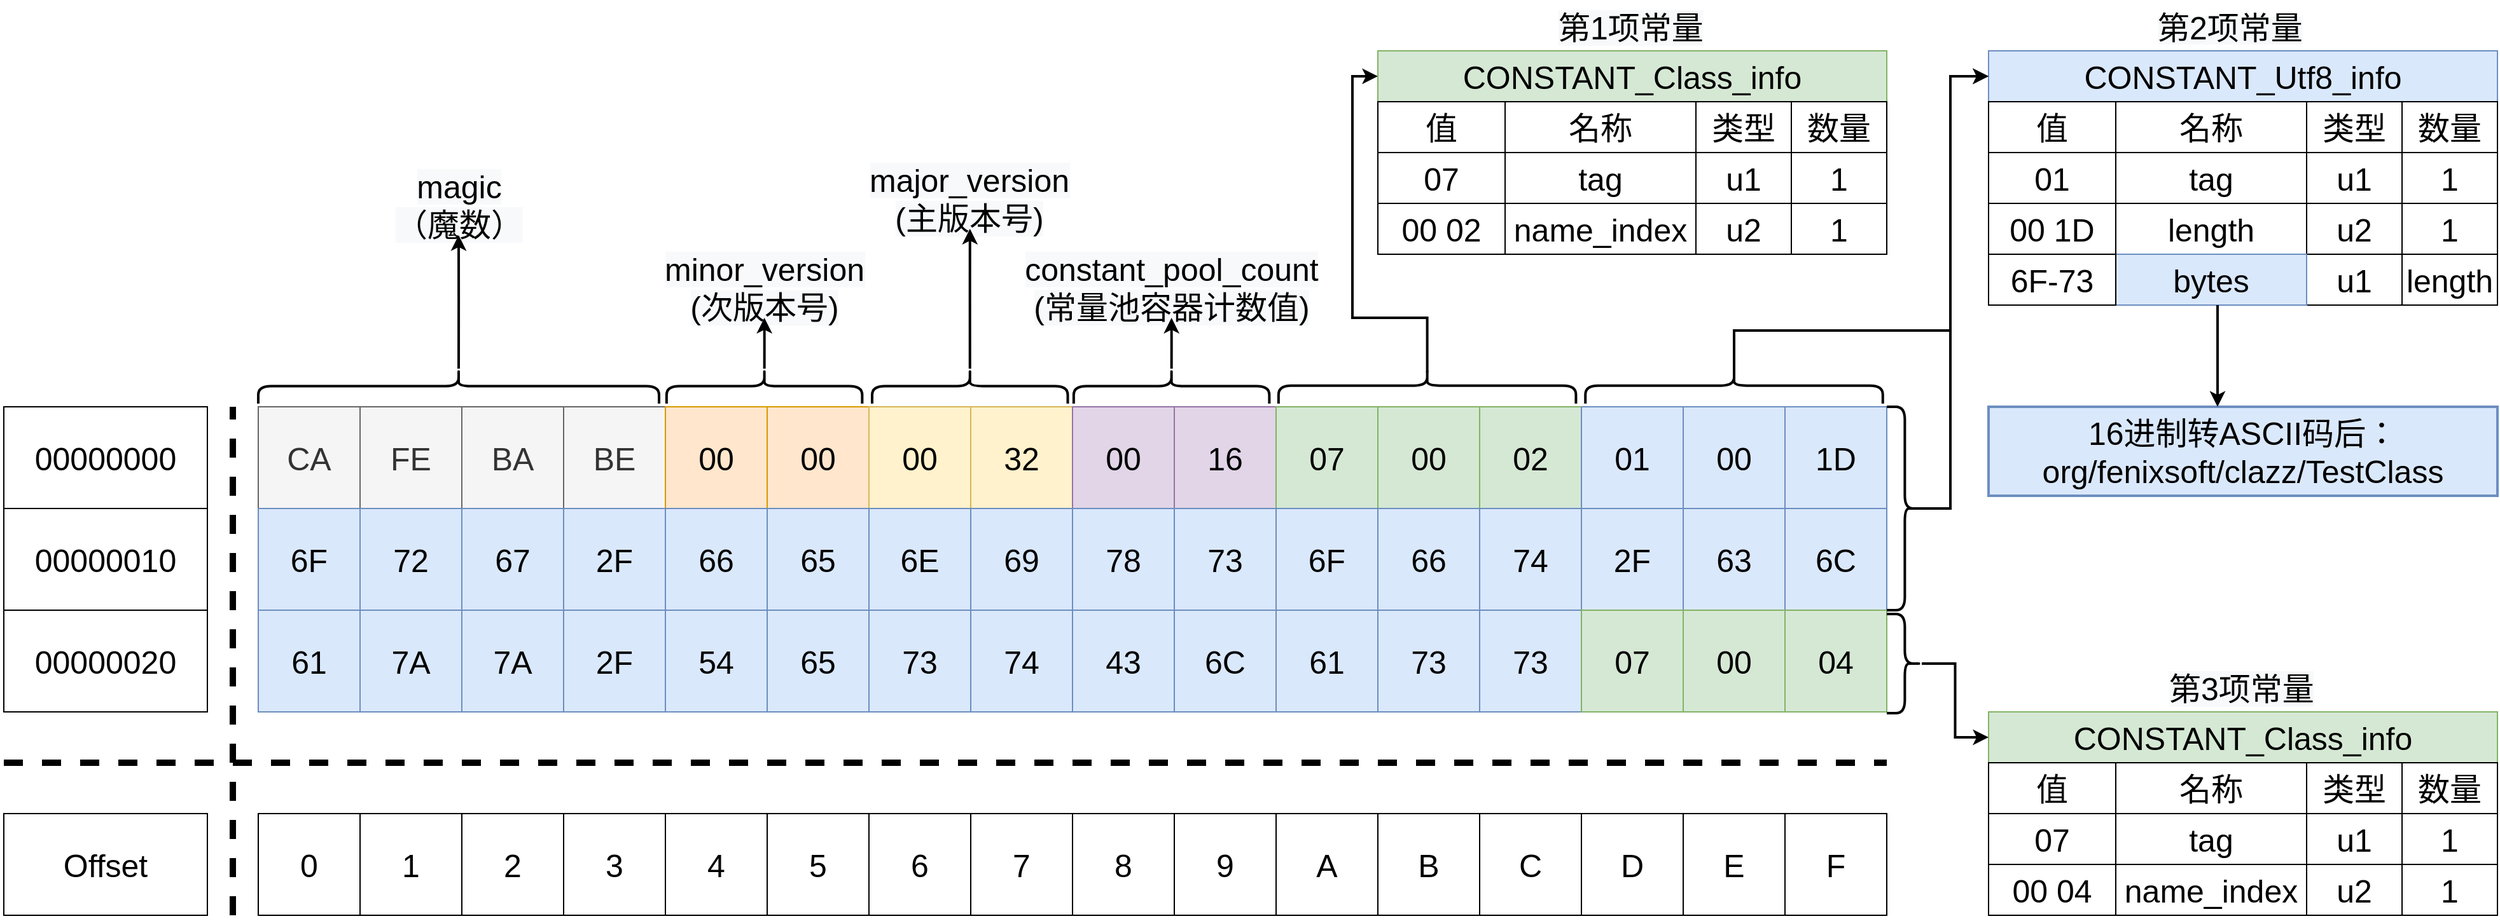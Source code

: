 <mxfile version="15.9.1" type="github">
  <diagram id="RAKNBQ7omsVKOhYnc0PZ" name="Page-1">
    <mxGraphModel dx="2076" dy="1094" grid="1" gridSize="10" guides="1" tooltips="1" connect="1" arrows="1" fold="1" page="1" pageScale="1" pageWidth="1000" pageHeight="1000" math="0" shadow="0">
      <root>
        <mxCell id="0" />
        <mxCell id="1" parent="0" />
        <mxCell id="OlPnQPF0shEglizdXLzO-291" value="" style="group" vertex="1" connectable="0" parent="1">
          <mxGeometry x="40" y="40" width="1960" height="720" as="geometry" />
        </mxCell>
        <mxCell id="xgkoWGdpwm-Y7MraHjju-1" value="CA" style="whiteSpace=wrap;html=1;aspect=fixed;fontSize=25;fillColor=#f5f5f5;fontColor=#333333;strokeColor=#666666;" parent="OlPnQPF0shEglizdXLzO-291" vertex="1">
          <mxGeometry x="200" y="320" width="80" height="80" as="geometry" />
        </mxCell>
        <mxCell id="xgkoWGdpwm-Y7MraHjju-2" value="FE" style="whiteSpace=wrap;html=1;aspect=fixed;fontSize=25;fillColor=#f5f5f5;fontColor=#333333;strokeColor=#666666;" parent="OlPnQPF0shEglizdXLzO-291" vertex="1">
          <mxGeometry x="280" y="320" width="80" height="80" as="geometry" />
        </mxCell>
        <mxCell id="xgkoWGdpwm-Y7MraHjju-3" value="BA" style="whiteSpace=wrap;html=1;aspect=fixed;fontSize=25;fillColor=#f5f5f5;fontColor=#333333;strokeColor=#666666;" parent="OlPnQPF0shEglizdXLzO-291" vertex="1">
          <mxGeometry x="360" y="320" width="80" height="80" as="geometry" />
        </mxCell>
        <mxCell id="xgkoWGdpwm-Y7MraHjju-4" value="BE" style="whiteSpace=wrap;html=1;aspect=fixed;fontSize=25;fillColor=#f5f5f5;fontColor=#333333;strokeColor=#666666;" parent="OlPnQPF0shEglizdXLzO-291" vertex="1">
          <mxGeometry x="440" y="320" width="80" height="80" as="geometry" />
        </mxCell>
        <mxCell id="xgkoWGdpwm-Y7MraHjju-5" value="00" style="whiteSpace=wrap;html=1;aspect=fixed;fontSize=25;fillColor=#ffe6cc;strokeColor=#d79b00;" parent="OlPnQPF0shEglizdXLzO-291" vertex="1">
          <mxGeometry x="520" y="320" width="80" height="80" as="geometry" />
        </mxCell>
        <mxCell id="xgkoWGdpwm-Y7MraHjju-6" value="00" style="whiteSpace=wrap;html=1;aspect=fixed;fontSize=25;fillColor=#ffe6cc;strokeColor=#d79b00;" parent="OlPnQPF0shEglizdXLzO-291" vertex="1">
          <mxGeometry x="600" y="320" width="80" height="80" as="geometry" />
        </mxCell>
        <mxCell id="xgkoWGdpwm-Y7MraHjju-7" value="00" style="whiteSpace=wrap;html=1;aspect=fixed;fontSize=25;fillColor=#fff2cc;strokeColor=#d6b656;" parent="OlPnQPF0shEglizdXLzO-291" vertex="1">
          <mxGeometry x="680" y="320" width="80" height="80" as="geometry" />
        </mxCell>
        <mxCell id="xgkoWGdpwm-Y7MraHjju-8" value="32" style="whiteSpace=wrap;html=1;aspect=fixed;fontSize=25;fillColor=#fff2cc;strokeColor=#d6b656;" parent="OlPnQPF0shEglizdXLzO-291" vertex="1">
          <mxGeometry x="760" y="320" width="80" height="80" as="geometry" />
        </mxCell>
        <mxCell id="xgkoWGdpwm-Y7MraHjju-9" value="00" style="whiteSpace=wrap;html=1;aspect=fixed;fontSize=25;fillColor=#e1d5e7;strokeColor=#9673a6;" parent="OlPnQPF0shEglizdXLzO-291" vertex="1">
          <mxGeometry x="840" y="320" width="80" height="80" as="geometry" />
        </mxCell>
        <mxCell id="xgkoWGdpwm-Y7MraHjju-10" value="16" style="whiteSpace=wrap;html=1;aspect=fixed;fontSize=25;fillColor=#e1d5e7;strokeColor=#9673a6;" parent="OlPnQPF0shEglizdXLzO-291" vertex="1">
          <mxGeometry x="920" y="320" width="80" height="80" as="geometry" />
        </mxCell>
        <mxCell id="xgkoWGdpwm-Y7MraHjju-11" value="07" style="whiteSpace=wrap;html=1;aspect=fixed;fontSize=25;fillColor=#d5e8d4;strokeColor=#82b366;" parent="OlPnQPF0shEglizdXLzO-291" vertex="1">
          <mxGeometry x="1000" y="320" width="80" height="80" as="geometry" />
        </mxCell>
        <mxCell id="xgkoWGdpwm-Y7MraHjju-12" value="00" style="whiteSpace=wrap;html=1;aspect=fixed;fontSize=25;fillColor=#d5e8d4;strokeColor=#82b366;" parent="OlPnQPF0shEglizdXLzO-291" vertex="1">
          <mxGeometry x="1080" y="320" width="80" height="80" as="geometry" />
        </mxCell>
        <mxCell id="xgkoWGdpwm-Y7MraHjju-13" value="6F" style="whiteSpace=wrap;html=1;aspect=fixed;fillColor=#dae8fc;strokeColor=#6c8ebf;fontSize=25;" parent="OlPnQPF0shEglizdXLzO-291" vertex="1">
          <mxGeometry x="200" y="400" width="80" height="80" as="geometry" />
        </mxCell>
        <mxCell id="xgkoWGdpwm-Y7MraHjju-14" value="72" style="whiteSpace=wrap;html=1;aspect=fixed;fillColor=#dae8fc;strokeColor=#6c8ebf;fontSize=25;" parent="OlPnQPF0shEglizdXLzO-291" vertex="1">
          <mxGeometry x="280" y="400" width="80" height="80" as="geometry" />
        </mxCell>
        <mxCell id="xgkoWGdpwm-Y7MraHjju-15" value="67" style="whiteSpace=wrap;html=1;aspect=fixed;fillColor=#dae8fc;strokeColor=#6c8ebf;fontSize=25;" parent="OlPnQPF0shEglizdXLzO-291" vertex="1">
          <mxGeometry x="360" y="400" width="80" height="80" as="geometry" />
        </mxCell>
        <mxCell id="xgkoWGdpwm-Y7MraHjju-16" value="2F" style="whiteSpace=wrap;html=1;aspect=fixed;fillColor=#dae8fc;strokeColor=#6c8ebf;fontSize=25;" parent="OlPnQPF0shEglizdXLzO-291" vertex="1">
          <mxGeometry x="440" y="400" width="80" height="80" as="geometry" />
        </mxCell>
        <mxCell id="xgkoWGdpwm-Y7MraHjju-17" value="66" style="whiteSpace=wrap;html=1;aspect=fixed;fillColor=#dae8fc;strokeColor=#6c8ebf;fontSize=25;" parent="OlPnQPF0shEglizdXLzO-291" vertex="1">
          <mxGeometry x="520" y="400" width="80" height="80" as="geometry" />
        </mxCell>
        <mxCell id="xgkoWGdpwm-Y7MraHjju-18" value="65" style="whiteSpace=wrap;html=1;aspect=fixed;fillColor=#dae8fc;strokeColor=#6c8ebf;fontSize=25;" parent="OlPnQPF0shEglizdXLzO-291" vertex="1">
          <mxGeometry x="600" y="400" width="80" height="80" as="geometry" />
        </mxCell>
        <mxCell id="xgkoWGdpwm-Y7MraHjju-19" value="6E" style="whiteSpace=wrap;html=1;aspect=fixed;fillColor=#dae8fc;strokeColor=#6c8ebf;fontSize=25;" parent="OlPnQPF0shEglizdXLzO-291" vertex="1">
          <mxGeometry x="680" y="400" width="80" height="80" as="geometry" />
        </mxCell>
        <mxCell id="xgkoWGdpwm-Y7MraHjju-20" value="69" style="whiteSpace=wrap;html=1;aspect=fixed;fillColor=#dae8fc;strokeColor=#6c8ebf;fontSize=25;" parent="OlPnQPF0shEglizdXLzO-291" vertex="1">
          <mxGeometry x="760" y="400" width="80" height="80" as="geometry" />
        </mxCell>
        <mxCell id="xgkoWGdpwm-Y7MraHjju-21" value="78" style="whiteSpace=wrap;html=1;aspect=fixed;fillColor=#dae8fc;strokeColor=#6c8ebf;fontSize=25;" parent="OlPnQPF0shEglizdXLzO-291" vertex="1">
          <mxGeometry x="840" y="400" width="80" height="80" as="geometry" />
        </mxCell>
        <mxCell id="xgkoWGdpwm-Y7MraHjju-22" value="73" style="whiteSpace=wrap;html=1;aspect=fixed;fillColor=#dae8fc;strokeColor=#6c8ebf;fontSize=25;" parent="OlPnQPF0shEglizdXLzO-291" vertex="1">
          <mxGeometry x="920" y="400" width="80" height="80" as="geometry" />
        </mxCell>
        <mxCell id="xgkoWGdpwm-Y7MraHjju-23" value="6F" style="whiteSpace=wrap;html=1;aspect=fixed;fillColor=#dae8fc;strokeColor=#6c8ebf;fontSize=25;" parent="OlPnQPF0shEglizdXLzO-291" vertex="1">
          <mxGeometry x="1000" y="400" width="80" height="80" as="geometry" />
        </mxCell>
        <mxCell id="xgkoWGdpwm-Y7MraHjju-24" value="66" style="whiteSpace=wrap;html=1;aspect=fixed;fillColor=#dae8fc;strokeColor=#6c8ebf;fontSize=25;" parent="OlPnQPF0shEglizdXLzO-291" vertex="1">
          <mxGeometry x="1080" y="400" width="80" height="80" as="geometry" />
        </mxCell>
        <mxCell id="xgkoWGdpwm-Y7MraHjju-25" value="61" style="whiteSpace=wrap;html=1;aspect=fixed;fillColor=#dae8fc;strokeColor=#6c8ebf;fontSize=25;" parent="OlPnQPF0shEglizdXLzO-291" vertex="1">
          <mxGeometry x="200" y="480" width="80" height="80" as="geometry" />
        </mxCell>
        <mxCell id="xgkoWGdpwm-Y7MraHjju-26" value="7A" style="whiteSpace=wrap;html=1;aspect=fixed;fillColor=#dae8fc;strokeColor=#6c8ebf;fontSize=25;" parent="OlPnQPF0shEglizdXLzO-291" vertex="1">
          <mxGeometry x="280" y="480" width="80" height="80" as="geometry" />
        </mxCell>
        <mxCell id="xgkoWGdpwm-Y7MraHjju-27" value="7A" style="whiteSpace=wrap;html=1;aspect=fixed;fillColor=#dae8fc;strokeColor=#6c8ebf;fontSize=25;" parent="OlPnQPF0shEglizdXLzO-291" vertex="1">
          <mxGeometry x="360" y="480" width="80" height="80" as="geometry" />
        </mxCell>
        <mxCell id="xgkoWGdpwm-Y7MraHjju-28" value="2F" style="whiteSpace=wrap;html=1;aspect=fixed;fillColor=#dae8fc;strokeColor=#6c8ebf;fontSize=25;" parent="OlPnQPF0shEglizdXLzO-291" vertex="1">
          <mxGeometry x="440" y="480" width="80" height="80" as="geometry" />
        </mxCell>
        <mxCell id="xgkoWGdpwm-Y7MraHjju-29" value="54" style="whiteSpace=wrap;html=1;aspect=fixed;fillColor=#dae8fc;strokeColor=#6c8ebf;fontSize=25;" parent="OlPnQPF0shEglizdXLzO-291" vertex="1">
          <mxGeometry x="520" y="480" width="80" height="80" as="geometry" />
        </mxCell>
        <mxCell id="xgkoWGdpwm-Y7MraHjju-30" value="65" style="whiteSpace=wrap;html=1;aspect=fixed;fillColor=#dae8fc;strokeColor=#6c8ebf;fontSize=25;" parent="OlPnQPF0shEglizdXLzO-291" vertex="1">
          <mxGeometry x="600" y="480" width="80" height="80" as="geometry" />
        </mxCell>
        <mxCell id="xgkoWGdpwm-Y7MraHjju-31" value="73" style="whiteSpace=wrap;html=1;aspect=fixed;fillColor=#dae8fc;strokeColor=#6c8ebf;fontSize=25;" parent="OlPnQPF0shEglizdXLzO-291" vertex="1">
          <mxGeometry x="680" y="480" width="80" height="80" as="geometry" />
        </mxCell>
        <mxCell id="xgkoWGdpwm-Y7MraHjju-32" value="74" style="whiteSpace=wrap;html=1;aspect=fixed;fillColor=#dae8fc;strokeColor=#6c8ebf;fontSize=25;" parent="OlPnQPF0shEglizdXLzO-291" vertex="1">
          <mxGeometry x="760" y="480" width="80" height="80" as="geometry" />
        </mxCell>
        <mxCell id="xgkoWGdpwm-Y7MraHjju-33" value="43" style="whiteSpace=wrap;html=1;aspect=fixed;fillColor=#dae8fc;strokeColor=#6c8ebf;fontSize=25;" parent="OlPnQPF0shEglizdXLzO-291" vertex="1">
          <mxGeometry x="840" y="480" width="80" height="80" as="geometry" />
        </mxCell>
        <mxCell id="xgkoWGdpwm-Y7MraHjju-34" value="6C" style="whiteSpace=wrap;html=1;aspect=fixed;fillColor=#dae8fc;strokeColor=#6c8ebf;fontSize=25;" parent="OlPnQPF0shEglizdXLzO-291" vertex="1">
          <mxGeometry x="920" y="480" width="80" height="80" as="geometry" />
        </mxCell>
        <mxCell id="xgkoWGdpwm-Y7MraHjju-35" value="61" style="whiteSpace=wrap;html=1;aspect=fixed;fillColor=#dae8fc;strokeColor=#6c8ebf;fontSize=25;" parent="OlPnQPF0shEglizdXLzO-291" vertex="1">
          <mxGeometry x="1000" y="480" width="80" height="80" as="geometry" />
        </mxCell>
        <mxCell id="xgkoWGdpwm-Y7MraHjju-36" value="73" style="whiteSpace=wrap;html=1;aspect=fixed;fillColor=#dae8fc;strokeColor=#6c8ebf;fontSize=25;" parent="OlPnQPF0shEglizdXLzO-291" vertex="1">
          <mxGeometry x="1080" y="480" width="80" height="80" as="geometry" />
        </mxCell>
        <mxCell id="xgkoWGdpwm-Y7MraHjju-49" value="02" style="whiteSpace=wrap;html=1;aspect=fixed;fontSize=25;fillColor=#d5e8d4;strokeColor=#82b366;" parent="OlPnQPF0shEglizdXLzO-291" vertex="1">
          <mxGeometry x="1160" y="320" width="80" height="80" as="geometry" />
        </mxCell>
        <mxCell id="xgkoWGdpwm-Y7MraHjju-50" value="01" style="whiteSpace=wrap;html=1;aspect=fixed;fontSize=25;fillColor=#dae8fc;strokeColor=#6c8ebf;" parent="OlPnQPF0shEglizdXLzO-291" vertex="1">
          <mxGeometry x="1240" y="320" width="80" height="80" as="geometry" />
        </mxCell>
        <mxCell id="xgkoWGdpwm-Y7MraHjju-51" value="00" style="whiteSpace=wrap;html=1;aspect=fixed;fontSize=25;fillColor=#dae8fc;strokeColor=#6c8ebf;" parent="OlPnQPF0shEglizdXLzO-291" vertex="1">
          <mxGeometry x="1320" y="320" width="80" height="80" as="geometry" />
        </mxCell>
        <mxCell id="xgkoWGdpwm-Y7MraHjju-52" value="1D" style="whiteSpace=wrap;html=1;aspect=fixed;fontSize=25;fillColor=#dae8fc;strokeColor=#6c8ebf;" parent="OlPnQPF0shEglizdXLzO-291" vertex="1">
          <mxGeometry x="1400" y="320" width="80" height="80" as="geometry" />
        </mxCell>
        <mxCell id="xgkoWGdpwm-Y7MraHjju-53" value="74" style="whiteSpace=wrap;html=1;aspect=fixed;fillColor=#dae8fc;strokeColor=#6c8ebf;fontSize=25;" parent="OlPnQPF0shEglizdXLzO-291" vertex="1">
          <mxGeometry x="1160" y="400" width="80" height="80" as="geometry" />
        </mxCell>
        <mxCell id="xgkoWGdpwm-Y7MraHjju-54" value="2F" style="whiteSpace=wrap;html=1;aspect=fixed;fillColor=#dae8fc;strokeColor=#6c8ebf;fontSize=25;" parent="OlPnQPF0shEglizdXLzO-291" vertex="1">
          <mxGeometry x="1240" y="400" width="80" height="80" as="geometry" />
        </mxCell>
        <mxCell id="xgkoWGdpwm-Y7MraHjju-55" value="63" style="whiteSpace=wrap;html=1;aspect=fixed;fillColor=#dae8fc;strokeColor=#6c8ebf;fontSize=25;" parent="OlPnQPF0shEglizdXLzO-291" vertex="1">
          <mxGeometry x="1320" y="400" width="80" height="80" as="geometry" />
        </mxCell>
        <mxCell id="xgkoWGdpwm-Y7MraHjju-56" value="6C" style="whiteSpace=wrap;html=1;aspect=fixed;fillColor=#dae8fc;strokeColor=#6c8ebf;fontSize=25;" parent="OlPnQPF0shEglizdXLzO-291" vertex="1">
          <mxGeometry x="1400" y="400" width="80" height="80" as="geometry" />
        </mxCell>
        <mxCell id="xgkoWGdpwm-Y7MraHjju-57" value="73" style="whiteSpace=wrap;html=1;aspect=fixed;fillColor=#dae8fc;strokeColor=#6c8ebf;fontSize=25;" parent="OlPnQPF0shEglizdXLzO-291" vertex="1">
          <mxGeometry x="1160" y="480" width="80" height="80" as="geometry" />
        </mxCell>
        <mxCell id="xgkoWGdpwm-Y7MraHjju-58" value="07" style="whiteSpace=wrap;html=1;aspect=fixed;fontSize=25;fillColor=#d5e8d4;strokeColor=#82b366;" parent="OlPnQPF0shEglizdXLzO-291" vertex="1">
          <mxGeometry x="1240" y="480" width="80" height="80" as="geometry" />
        </mxCell>
        <mxCell id="xgkoWGdpwm-Y7MraHjju-59" value="00" style="whiteSpace=wrap;html=1;aspect=fixed;fontSize=25;fillColor=#d5e8d4;strokeColor=#82b366;" parent="OlPnQPF0shEglizdXLzO-291" vertex="1">
          <mxGeometry x="1320" y="480" width="80" height="80" as="geometry" />
        </mxCell>
        <mxCell id="xgkoWGdpwm-Y7MraHjju-60" value="04" style="whiteSpace=wrap;html=1;aspect=fixed;fontSize=25;fillColor=#d5e8d4;strokeColor=#82b366;" parent="OlPnQPF0shEglizdXLzO-291" vertex="1">
          <mxGeometry x="1400" y="480" width="80" height="80" as="geometry" />
        </mxCell>
        <mxCell id="OlPnQPF0shEglizdXLzO-1" value="" style="shape=curlyBracket;whiteSpace=wrap;html=1;rounded=1;flipH=1;rotation=-90;strokeWidth=2;" vertex="1" parent="OlPnQPF0shEglizdXLzO-291">
          <mxGeometry x="343.75" y="146.25" width="27.5" height="315" as="geometry" />
        </mxCell>
        <mxCell id="OlPnQPF0shEglizdXLzO-5" value="" style="shape=curlyBracket;whiteSpace=wrap;html=1;rounded=1;flipH=1;rotation=-90;strokeWidth=2;" vertex="1" parent="OlPnQPF0shEglizdXLzO-291">
          <mxGeometry x="584.06" y="226.88" width="27.5" height="153.75" as="geometry" />
        </mxCell>
        <mxCell id="OlPnQPF0shEglizdXLzO-12" value="&lt;font style=&quot;font-size: 25px&quot;&gt;&lt;span style=&quot;color: rgb(0 , 0 , 0) ; font-family: &amp;#34;helvetica&amp;#34; ; font-style: normal ; font-weight: 400 ; letter-spacing: normal ; text-indent: 0px ; text-transform: none ; word-spacing: 0px ; background-color: rgb(248 , 249 , 250) ; display: inline ; float: none&quot;&gt;minor_version&lt;/span&gt;&lt;br style=&quot;color: rgb(0 , 0 , 0) ; font-family: &amp;#34;helvetica&amp;#34; ; font-style: normal ; font-weight: 400 ; letter-spacing: normal ; text-indent: 0px ; text-transform: none ; word-spacing: 0px ; background-color: rgb(248 , 249 , 250)&quot;&gt;&lt;span style=&quot;color: rgb(0 , 0 , 0) ; font-family: &amp;#34;helvetica&amp;#34; ; font-style: normal ; font-weight: 400 ; letter-spacing: normal ; text-indent: 0px ; text-transform: none ; word-spacing: 0px ; background-color: rgb(248 , 249 , 250) ; display: inline ; float: none&quot;&gt;(次版本号)&lt;/span&gt;&lt;/font&gt;" style="text;whiteSpace=wrap;html=1;fontSize=20;align=center;" vertex="1" parent="OlPnQPF0shEglizdXLzO-291">
          <mxGeometry x="547.81" y="190" width="100" height="60" as="geometry" />
        </mxCell>
        <mxCell id="OlPnQPF0shEglizdXLzO-13" style="edgeStyle=orthogonalEdgeStyle;rounded=0;orthogonalLoop=1;jettySize=auto;html=1;entryX=0.5;entryY=1;entryDx=0;entryDy=0;fontSize=11;strokeWidth=2;" edge="1" parent="OlPnQPF0shEglizdXLzO-291" source="OlPnQPF0shEglizdXLzO-5" target="OlPnQPF0shEglizdXLzO-12">
          <mxGeometry relative="1" as="geometry" />
        </mxCell>
        <mxCell id="OlPnQPF0shEglizdXLzO-14" value="&lt;font style=&quot;font-size: 25px&quot;&gt;&lt;span style=&quot;color: rgb(0 , 0 , 0) ; font-family: &amp;#34;helvetica&amp;#34; ; font-style: normal ; font-weight: 400 ; letter-spacing: normal ; text-indent: 0px ; text-transform: none ; word-spacing: 0px ; background-color: rgb(248 , 249 , 250) ; display: inline ; float: none&quot;&gt;magic&lt;/span&gt;&lt;br style=&quot;color: rgb(0 , 0 , 0) ; font-family: &amp;#34;helvetica&amp;#34; ; font-style: normal ; font-weight: 400 ; letter-spacing: normal ; text-indent: 0px ; text-transform: none ; word-spacing: 0px ; background-color: rgb(248 , 249 , 250)&quot;&gt;&lt;span style=&quot;color: rgb(0 , 0 , 0) ; font-family: &amp;#34;helvetica&amp;#34; ; font-style: normal ; font-weight: 400 ; letter-spacing: normal ; text-indent: 0px ; text-transform: none ; word-spacing: 0px ; background-color: rgb(248 , 249 , 250) ; display: inline ; float: none&quot;&gt;（魔数）&lt;/span&gt;&lt;/font&gt;" style="text;whiteSpace=wrap;html=1;fontSize=20;align=center;" vertex="1" parent="OlPnQPF0shEglizdXLzO-291">
          <mxGeometry x="303.75" y="125" width="107.5" height="60" as="geometry" />
        </mxCell>
        <mxCell id="OlPnQPF0shEglizdXLzO-15" value="" style="shape=curlyBracket;whiteSpace=wrap;html=1;rounded=1;flipH=1;rotation=-90;strokeWidth=2;" vertex="1" parent="OlPnQPF0shEglizdXLzO-291">
          <mxGeometry x="745.63" y="226.88" width="27.5" height="153.75" as="geometry" />
        </mxCell>
        <mxCell id="OlPnQPF0shEglizdXLzO-46" style="edgeStyle=orthogonalEdgeStyle;rounded=0;orthogonalLoop=1;jettySize=auto;html=1;fontSize=20;strokeColor=#000000;strokeWidth=2;entryX=0.5;entryY=1;entryDx=0;entryDy=0;" edge="1" parent="OlPnQPF0shEglizdXLzO-291" source="OlPnQPF0shEglizdXLzO-1" target="OlPnQPF0shEglizdXLzO-14">
          <mxGeometry relative="1" as="geometry">
            <mxPoint x="440" y="220" as="targetPoint" />
          </mxGeometry>
        </mxCell>
        <mxCell id="OlPnQPF0shEglizdXLzO-16" value="&lt;span style=&quot;color: rgb(0, 0, 0); font-family: helvetica; font-size: 25px; font-style: normal; font-weight: 400; letter-spacing: normal; text-indent: 0px; text-transform: none; word-spacing: 0px; background-color: rgb(248, 249, 250); display: inline; float: none;&quot;&gt;major_version&lt;/span&gt;&lt;br style=&quot;color: rgb(0, 0, 0); font-family: helvetica; font-size: 25px; font-style: normal; font-weight: 400; letter-spacing: normal; text-indent: 0px; text-transform: none; word-spacing: 0px; background-color: rgb(248, 249, 250);&quot;&gt;&lt;span style=&quot;color: rgb(0, 0, 0); font-family: helvetica; font-size: 25px; font-style: normal; font-weight: 400; letter-spacing: normal; text-indent: 0px; text-transform: none; word-spacing: 0px; background-color: rgb(248, 249, 250); display: inline; float: none;&quot;&gt;(主版本号)&lt;/span&gt;" style="text;whiteSpace=wrap;html=1;fontSize=25;align=center;" vertex="1" parent="OlPnQPF0shEglizdXLzO-291">
          <mxGeometry x="709.38" y="120" width="100" height="60" as="geometry" />
        </mxCell>
        <mxCell id="OlPnQPF0shEglizdXLzO-18" value="" style="shape=curlyBracket;whiteSpace=wrap;html=1;rounded=1;flipH=1;rotation=-90;strokeWidth=2;" vertex="1" parent="OlPnQPF0shEglizdXLzO-291">
          <mxGeometry x="904.06" y="226.88" width="27.5" height="153.75" as="geometry" />
        </mxCell>
        <mxCell id="OlPnQPF0shEglizdXLzO-17" style="edgeStyle=orthogonalEdgeStyle;rounded=0;orthogonalLoop=1;jettySize=auto;html=1;entryX=0.5;entryY=1;entryDx=0;entryDy=0;fontSize=11;strokeWidth=2;" edge="1" parent="OlPnQPF0shEglizdXLzO-291" source="OlPnQPF0shEglizdXLzO-15" target="OlPnQPF0shEglizdXLzO-16">
          <mxGeometry relative="1" as="geometry" />
        </mxCell>
        <mxCell id="OlPnQPF0shEglizdXLzO-19" value="&lt;font style=&quot;font-size: 25px&quot;&gt;&lt;span style=&quot;color: rgb(0 , 0 , 0) ; font-family: &amp;#34;helvetica&amp;#34; ; font-style: normal ; font-weight: 400 ; letter-spacing: normal ; text-indent: 0px ; text-transform: none ; word-spacing: 0px ; background-color: rgb(248 , 249 , 250) ; display: inline ; float: none&quot;&gt;constant_pool_count&lt;/span&gt;&lt;br style=&quot;color: rgb(0 , 0 , 0) ; font-family: &amp;#34;helvetica&amp;#34; ; font-style: normal ; font-weight: 400 ; letter-spacing: normal ; text-indent: 0px ; text-transform: none ; word-spacing: 0px ; background-color: rgb(248 , 249 , 250)&quot;&gt;&lt;span style=&quot;color: rgb(0 , 0 , 0) ; font-family: &amp;#34;helvetica&amp;#34; ; font-style: normal ; font-weight: 400 ; letter-spacing: normal ; text-indent: 0px ; text-transform: none ; word-spacing: 0px ; background-color: rgb(248 , 249 , 250) ; display: inline ; float: none&quot;&gt;(常量池容器计数值)&lt;/span&gt;&lt;/font&gt;" style="text;whiteSpace=wrap;html=1;fontSize=20;align=center;" vertex="1" parent="OlPnQPF0shEglizdXLzO-291">
          <mxGeometry x="867.81" y="190" width="100" height="60" as="geometry" />
        </mxCell>
        <mxCell id="OlPnQPF0shEglizdXLzO-24" value="" style="shape=curlyBracket;whiteSpace=wrap;html=1;rounded=1;flipH=1;rotation=-90;size=0.484;strokeWidth=2;" vertex="1" parent="OlPnQPF0shEglizdXLzO-291">
          <mxGeometry x="1105.07" y="186.87" width="27.5" height="233.77" as="geometry" />
        </mxCell>
        <mxCell id="OlPnQPF0shEglizdXLzO-23" style="edgeStyle=orthogonalEdgeStyle;rounded=0;orthogonalLoop=1;jettySize=auto;html=1;entryX=0.5;entryY=1;entryDx=0;entryDy=0;fontSize=11;strokeWidth=2;" edge="1" parent="OlPnQPF0shEglizdXLzO-291" source="OlPnQPF0shEglizdXLzO-18" target="OlPnQPF0shEglizdXLzO-19">
          <mxGeometry relative="1" as="geometry" />
        </mxCell>
        <mxCell id="OlPnQPF0shEglizdXLzO-26" style="edgeStyle=orthogonalEdgeStyle;rounded=0;orthogonalLoop=1;jettySize=auto;html=1;exitX=0.5;exitY=1;exitDx=0;exitDy=0;fontSize=25;fillColor=#dae8fc;strokeColor=#6c8ebf;" edge="1" parent="OlPnQPF0shEglizdXLzO-291" source="xgkoWGdpwm-Y7MraHjju-9" target="xgkoWGdpwm-Y7MraHjju-9">
          <mxGeometry relative="1" as="geometry" />
        </mxCell>
        <mxCell id="OlPnQPF0shEglizdXLzO-175" value="" style="shape=curlyBracket;whiteSpace=wrap;html=1;rounded=1;flipH=1;rotation=-90;size=0.484;strokeWidth=2;" vertex="1" parent="OlPnQPF0shEglizdXLzO-291">
          <mxGeometry x="1346.25" y="186.87" width="27.5" height="233.77" as="geometry" />
        </mxCell>
        <mxCell id="OlPnQPF0shEglizdXLzO-252" value="" style="shape=curlyBracket;whiteSpace=wrap;html=1;rounded=1;flipH=1;rotation=0;size=0.484;strokeWidth=2;" vertex="1" parent="OlPnQPF0shEglizdXLzO-291">
          <mxGeometry x="1480" y="320" width="27.5" height="160" as="geometry" />
        </mxCell>
        <mxCell id="OlPnQPF0shEglizdXLzO-254" value="&lt;font style=&quot;font-size: 25px&quot;&gt;16进制转ASCII码后：&lt;br&gt;&lt;span style=&quot;font-family: &amp;#34;helvetica&amp;#34;&quot;&gt;org/fenixsoft/clazz/TestClass&lt;/span&gt;&lt;/font&gt;" style="rounded=0;whiteSpace=wrap;html=1;labelBackgroundColor=none;labelBorderColor=none;fontSize=20;strokeColor=#6c8ebf;strokeWidth=2;fillColor=#dae8fc;" vertex="1" parent="OlPnQPF0shEglizdXLzO-291">
          <mxGeometry x="1560" y="320" width="400" height="70" as="geometry" />
        </mxCell>
        <mxCell id="OlPnQPF0shEglizdXLzO-256" value="" style="group" vertex="1" connectable="0" parent="OlPnQPF0shEglizdXLzO-291">
          <mxGeometry x="200" y="640" width="1280" height="80" as="geometry" />
        </mxCell>
        <mxCell id="OlPnQPF0shEglizdXLzO-47" value="0" style="whiteSpace=wrap;html=1;aspect=fixed;fontSize=25;" vertex="1" parent="OlPnQPF0shEglizdXLzO-256">
          <mxGeometry width="80" height="80" as="geometry" />
        </mxCell>
        <mxCell id="OlPnQPF0shEglizdXLzO-48" value="1" style="whiteSpace=wrap;html=1;aspect=fixed;fontSize=25;" vertex="1" parent="OlPnQPF0shEglizdXLzO-256">
          <mxGeometry x="80" width="80" height="80" as="geometry" />
        </mxCell>
        <mxCell id="OlPnQPF0shEglizdXLzO-49" value="2" style="whiteSpace=wrap;html=1;aspect=fixed;fontSize=25;" vertex="1" parent="OlPnQPF0shEglizdXLzO-256">
          <mxGeometry x="160" width="80" height="80" as="geometry" />
        </mxCell>
        <mxCell id="OlPnQPF0shEglizdXLzO-50" value="3" style="whiteSpace=wrap;html=1;aspect=fixed;fontSize=25;" vertex="1" parent="OlPnQPF0shEglizdXLzO-256">
          <mxGeometry x="240" width="80" height="80" as="geometry" />
        </mxCell>
        <mxCell id="OlPnQPF0shEglizdXLzO-51" value="4" style="whiteSpace=wrap;html=1;aspect=fixed;fontSize=25;" vertex="1" parent="OlPnQPF0shEglizdXLzO-256">
          <mxGeometry x="320" width="80" height="80" as="geometry" />
        </mxCell>
        <mxCell id="OlPnQPF0shEglizdXLzO-52" value="5" style="whiteSpace=wrap;html=1;aspect=fixed;fontSize=25;" vertex="1" parent="OlPnQPF0shEglizdXLzO-256">
          <mxGeometry x="400" width="80" height="80" as="geometry" />
        </mxCell>
        <mxCell id="OlPnQPF0shEglizdXLzO-53" value="6" style="whiteSpace=wrap;html=1;aspect=fixed;fontSize=25;" vertex="1" parent="OlPnQPF0shEglizdXLzO-256">
          <mxGeometry x="480" width="80" height="80" as="geometry" />
        </mxCell>
        <mxCell id="OlPnQPF0shEglizdXLzO-54" value="7" style="whiteSpace=wrap;html=1;aspect=fixed;fontSize=25;" vertex="1" parent="OlPnQPF0shEglizdXLzO-256">
          <mxGeometry x="560" width="80" height="80" as="geometry" />
        </mxCell>
        <mxCell id="OlPnQPF0shEglizdXLzO-55" value="8" style="whiteSpace=wrap;html=1;aspect=fixed;fontSize=25;" vertex="1" parent="OlPnQPF0shEglizdXLzO-256">
          <mxGeometry x="640" width="80" height="80" as="geometry" />
        </mxCell>
        <mxCell id="OlPnQPF0shEglizdXLzO-56" value="9" style="whiteSpace=wrap;html=1;aspect=fixed;fontSize=25;" vertex="1" parent="OlPnQPF0shEglizdXLzO-256">
          <mxGeometry x="720" width="80" height="80" as="geometry" />
        </mxCell>
        <mxCell id="OlPnQPF0shEglizdXLzO-57" value="A" style="whiteSpace=wrap;html=1;aspect=fixed;fontSize=25;" vertex="1" parent="OlPnQPF0shEglizdXLzO-256">
          <mxGeometry x="800" width="80" height="80" as="geometry" />
        </mxCell>
        <mxCell id="OlPnQPF0shEglizdXLzO-58" value="B" style="whiteSpace=wrap;html=1;aspect=fixed;fontSize=25;" vertex="1" parent="OlPnQPF0shEglizdXLzO-256">
          <mxGeometry x="880" width="80" height="80" as="geometry" />
        </mxCell>
        <mxCell id="OlPnQPF0shEglizdXLzO-59" value="C" style="whiteSpace=wrap;html=1;aspect=fixed;fontSize=25;" vertex="1" parent="OlPnQPF0shEglizdXLzO-256">
          <mxGeometry x="960" width="80" height="80" as="geometry" />
        </mxCell>
        <mxCell id="OlPnQPF0shEglizdXLzO-60" value="D" style="whiteSpace=wrap;html=1;aspect=fixed;fontSize=25;" vertex="1" parent="OlPnQPF0shEglizdXLzO-256">
          <mxGeometry x="1040" width="80" height="80" as="geometry" />
        </mxCell>
        <mxCell id="OlPnQPF0shEglizdXLzO-61" value="E" style="whiteSpace=wrap;html=1;aspect=fixed;fontSize=25;" vertex="1" parent="OlPnQPF0shEglizdXLzO-256">
          <mxGeometry x="1120" width="80" height="80" as="geometry" />
        </mxCell>
        <mxCell id="OlPnQPF0shEglizdXLzO-62" value="F" style="whiteSpace=wrap;html=1;aspect=fixed;fontSize=25;" vertex="1" parent="OlPnQPF0shEglizdXLzO-256">
          <mxGeometry x="1200" width="80" height="80" as="geometry" />
        </mxCell>
        <mxCell id="OlPnQPF0shEglizdXLzO-257" value="" style="group" vertex="1" connectable="0" parent="OlPnQPF0shEglizdXLzO-291">
          <mxGeometry y="320" width="160" height="240" as="geometry" />
        </mxCell>
        <mxCell id="xgkoWGdpwm-Y7MraHjju-81" value="00000000" style="rounded=0;whiteSpace=wrap;html=1;fontSize=25;" parent="OlPnQPF0shEglizdXLzO-257" vertex="1">
          <mxGeometry width="160" height="80" as="geometry" />
        </mxCell>
        <mxCell id="xgkoWGdpwm-Y7MraHjju-82" value="00000010" style="rounded=0;whiteSpace=wrap;html=1;fontSize=25;" parent="OlPnQPF0shEglizdXLzO-257" vertex="1">
          <mxGeometry y="80" width="160" height="80" as="geometry" />
        </mxCell>
        <mxCell id="xgkoWGdpwm-Y7MraHjju-83" value="00000020" style="rounded=0;whiteSpace=wrap;html=1;fontSize=25;" parent="OlPnQPF0shEglizdXLzO-257" vertex="1">
          <mxGeometry y="160" width="160" height="80" as="geometry" />
        </mxCell>
        <mxCell id="OlPnQPF0shEglizdXLzO-258" value="Offset" style="rounded=0;whiteSpace=wrap;html=1;fontSize=25;" vertex="1" parent="OlPnQPF0shEglizdXLzO-291">
          <mxGeometry y="640" width="160" height="80" as="geometry" />
        </mxCell>
        <mxCell id="OlPnQPF0shEglizdXLzO-259" value="" style="shape=curlyBracket;whiteSpace=wrap;html=1;rounded=1;flipH=1;rotation=0;size=0.484;strokeWidth=2;" vertex="1" parent="OlPnQPF0shEglizdXLzO-291">
          <mxGeometry x="1480" y="483" width="27.5" height="78" as="geometry" />
        </mxCell>
        <mxCell id="OlPnQPF0shEglizdXLzO-261" value="" style="endArrow=none;dashed=1;html=1;rounded=0;fontSize=20;strokeColor=#000000;strokeWidth=5;" edge="1" parent="OlPnQPF0shEglizdXLzO-291">
          <mxGeometry width="50" height="50" relative="1" as="geometry">
            <mxPoint y="600" as="sourcePoint" />
            <mxPoint x="1480" y="600" as="targetPoint" />
          </mxGeometry>
        </mxCell>
        <mxCell id="OlPnQPF0shEglizdXLzO-262" value="" style="endArrow=none;dashed=1;html=1;rounded=0;fontSize=20;strokeColor=#000000;strokeWidth=5;" edge="1" parent="OlPnQPF0shEglizdXLzO-291">
          <mxGeometry width="50" height="50" relative="1" as="geometry">
            <mxPoint x="180" y="720" as="sourcePoint" />
            <mxPoint x="180" y="320" as="targetPoint" />
          </mxGeometry>
        </mxCell>
        <mxCell id="OlPnQPF0shEglizdXLzO-265" value="" style="group" vertex="1" connectable="0" parent="OlPnQPF0shEglizdXLzO-291">
          <mxGeometry x="1080" width="400" height="200" as="geometry" />
        </mxCell>
        <mxCell id="OlPnQPF0shEglizdXLzO-136" value="" style="group;fontSize=25;" vertex="1" connectable="0" parent="OlPnQPF0shEglizdXLzO-265">
          <mxGeometry y="40" width="400" height="160" as="geometry" />
        </mxCell>
        <mxCell id="OlPnQPF0shEglizdXLzO-190" value="" style="group;fontSize=25;" vertex="1" connectable="0" parent="OlPnQPF0shEglizdXLzO-136">
          <mxGeometry width="400" height="160" as="geometry" />
        </mxCell>
        <mxCell id="OlPnQPF0shEglizdXLzO-115" value="&lt;span style=&quot;font-family: helvetica; font-size: 25px;&quot;&gt;CONSTANT_Class_info&lt;/span&gt;" style="rounded=0;whiteSpace=wrap;html=1;labelBackgroundColor=none;labelBorderColor=none;fontSize=25;strokeWidth=1;fillColor=#d5e8d4;strokeColor=#82b366;" vertex="1" parent="OlPnQPF0shEglizdXLzO-190">
          <mxGeometry width="400" height="40" as="geometry" />
        </mxCell>
        <mxCell id="OlPnQPF0shEglizdXLzO-116" value="类型" style="rounded=0;whiteSpace=wrap;html=1;labelBackgroundColor=none;labelBorderColor=none;fontSize=25;strokeWidth=1;" vertex="1" parent="OlPnQPF0shEglizdXLzO-190">
          <mxGeometry x="250.0" y="40" width="75" height="40" as="geometry" />
        </mxCell>
        <mxCell id="OlPnQPF0shEglizdXLzO-117" value="名称" style="rounded=0;whiteSpace=wrap;html=1;labelBackgroundColor=none;labelBorderColor=none;fontSize=25;strokeWidth=1;" vertex="1" parent="OlPnQPF0shEglizdXLzO-190">
          <mxGeometry x="100" y="40" width="150" height="40" as="geometry" />
        </mxCell>
        <mxCell id="OlPnQPF0shEglizdXLzO-120" value="值" style="rounded=0;whiteSpace=wrap;html=1;labelBackgroundColor=none;labelBorderColor=none;fontSize=25;strokeWidth=1;" vertex="1" parent="OlPnQPF0shEglizdXLzO-190">
          <mxGeometry y="40" width="100" height="40" as="geometry" />
        </mxCell>
        <mxCell id="OlPnQPF0shEglizdXLzO-130" value="07" style="rounded=0;whiteSpace=wrap;html=1;labelBackgroundColor=none;labelBorderColor=none;fontSize=25;strokeWidth=1;" vertex="1" parent="OlPnQPF0shEglizdXLzO-190">
          <mxGeometry y="80" width="100" height="40" as="geometry" />
        </mxCell>
        <mxCell id="OlPnQPF0shEglizdXLzO-131" value="00 02" style="rounded=0;whiteSpace=wrap;html=1;labelBackgroundColor=none;labelBorderColor=none;fontSize=25;strokeWidth=1;" vertex="1" parent="OlPnQPF0shEglizdXLzO-190">
          <mxGeometry y="120" width="100" height="40" as="geometry" />
        </mxCell>
        <mxCell id="OlPnQPF0shEglizdXLzO-132" value="tag" style="rounded=0;whiteSpace=wrap;html=1;labelBackgroundColor=none;labelBorderColor=none;fontSize=25;strokeWidth=1;" vertex="1" parent="OlPnQPF0shEglizdXLzO-190">
          <mxGeometry x="100" y="80" width="150" height="40" as="geometry" />
        </mxCell>
        <mxCell id="OlPnQPF0shEglizdXLzO-133" value="name_index" style="rounded=0;whiteSpace=wrap;html=1;labelBackgroundColor=none;labelBorderColor=none;fontSize=25;strokeWidth=1;" vertex="1" parent="OlPnQPF0shEglizdXLzO-190">
          <mxGeometry x="100" y="120" width="150" height="40" as="geometry" />
        </mxCell>
        <mxCell id="OlPnQPF0shEglizdXLzO-134" value="u1" style="rounded=0;whiteSpace=wrap;html=1;labelBackgroundColor=none;labelBorderColor=none;fontSize=25;strokeWidth=1;" vertex="1" parent="OlPnQPF0shEglizdXLzO-190">
          <mxGeometry x="250.0" y="80" width="75" height="40" as="geometry" />
        </mxCell>
        <mxCell id="OlPnQPF0shEglizdXLzO-135" value="u2" style="rounded=0;whiteSpace=wrap;html=1;labelBackgroundColor=none;labelBorderColor=none;fontSize=25;strokeWidth=1;" vertex="1" parent="OlPnQPF0shEglizdXLzO-190">
          <mxGeometry x="250.0" y="120" width="75" height="40" as="geometry" />
        </mxCell>
        <mxCell id="OlPnQPF0shEglizdXLzO-180" value="1" style="rounded=0;whiteSpace=wrap;html=1;labelBackgroundColor=none;labelBorderColor=none;fontSize=25;strokeWidth=1;" vertex="1" parent="OlPnQPF0shEglizdXLzO-190">
          <mxGeometry x="325" y="80" width="75" height="40" as="geometry" />
        </mxCell>
        <mxCell id="OlPnQPF0shEglizdXLzO-181" value="1" style="rounded=0;whiteSpace=wrap;html=1;labelBackgroundColor=none;labelBorderColor=none;fontSize=25;strokeWidth=1;" vertex="1" parent="OlPnQPF0shEglizdXLzO-190">
          <mxGeometry x="325" y="120" width="75" height="40" as="geometry" />
        </mxCell>
        <mxCell id="OlPnQPF0shEglizdXLzO-179" value="数量" style="rounded=0;whiteSpace=wrap;html=1;labelBackgroundColor=none;labelBorderColor=none;fontSize=25;strokeWidth=1;" vertex="1" parent="OlPnQPF0shEglizdXLzO-190">
          <mxGeometry x="325" y="40" width="75" height="40" as="geometry" />
        </mxCell>
        <mxCell id="OlPnQPF0shEglizdXLzO-194" value="&lt;span style=&quot;color: rgb(0, 0, 0); font-family: helvetica; font-size: 25px; font-style: normal; font-weight: 400; letter-spacing: normal; text-align: center; text-indent: 0px; text-transform: none; word-spacing: 0px; background-color: rgb(248, 249, 250); display: inline; float: none;&quot;&gt;第1项常量&lt;/span&gt;" style="text;whiteSpace=wrap;html=1;fontSize=25;" vertex="1" parent="OlPnQPF0shEglizdXLzO-265">
          <mxGeometry x="140" width="120" height="40" as="geometry" />
        </mxCell>
        <mxCell id="OlPnQPF0shEglizdXLzO-266" style="edgeStyle=orthogonalEdgeStyle;rounded=0;orthogonalLoop=1;jettySize=auto;html=1;fontSize=25;strokeColor=#000000;strokeWidth=2;entryX=0;entryY=0.5;entryDx=0;entryDy=0;exitX=0.1;exitY=0.5;exitDx=0;exitDy=0;exitPerimeter=0;" edge="1" parent="OlPnQPF0shEglizdXLzO-291" source="OlPnQPF0shEglizdXLzO-24" target="OlPnQPF0shEglizdXLzO-115">
          <mxGeometry relative="1" as="geometry">
            <Array as="points">
              <mxPoint x="1119" y="250" />
              <mxPoint x="1060" y="250" />
              <mxPoint x="1060" y="60" />
            </Array>
          </mxGeometry>
        </mxCell>
        <mxCell id="OlPnQPF0shEglizdXLzO-267" value="" style="group" vertex="1" connectable="0" parent="OlPnQPF0shEglizdXLzO-291">
          <mxGeometry x="1560" y="520" width="400" height="200" as="geometry" />
        </mxCell>
        <mxCell id="OlPnQPF0shEglizdXLzO-268" value="" style="group;fontSize=25;" vertex="1" connectable="0" parent="OlPnQPF0shEglizdXLzO-267">
          <mxGeometry y="40" width="400" height="160" as="geometry" />
        </mxCell>
        <mxCell id="OlPnQPF0shEglizdXLzO-269" value="" style="group;fontSize=25;" vertex="1" connectable="0" parent="OlPnQPF0shEglizdXLzO-268">
          <mxGeometry width="400" height="160" as="geometry" />
        </mxCell>
        <mxCell id="OlPnQPF0shEglizdXLzO-270" value="&lt;span style=&quot;font-family: helvetica; font-size: 25px;&quot;&gt;CONSTANT_Class_info&lt;/span&gt;" style="rounded=0;whiteSpace=wrap;html=1;labelBackgroundColor=none;labelBorderColor=none;fontSize=25;strokeWidth=1;fillColor=#d5e8d4;strokeColor=#82b366;" vertex="1" parent="OlPnQPF0shEglizdXLzO-269">
          <mxGeometry width="400" height="40" as="geometry" />
        </mxCell>
        <mxCell id="OlPnQPF0shEglizdXLzO-271" value="类型" style="rounded=0;whiteSpace=wrap;html=1;labelBackgroundColor=none;labelBorderColor=none;fontSize=25;strokeWidth=1;" vertex="1" parent="OlPnQPF0shEglizdXLzO-269">
          <mxGeometry x="250.0" y="40" width="75" height="40" as="geometry" />
        </mxCell>
        <mxCell id="OlPnQPF0shEglizdXLzO-272" value="名称" style="rounded=0;whiteSpace=wrap;html=1;labelBackgroundColor=none;labelBorderColor=none;fontSize=25;strokeWidth=1;" vertex="1" parent="OlPnQPF0shEglizdXLzO-269">
          <mxGeometry x="100" y="40" width="150" height="40" as="geometry" />
        </mxCell>
        <mxCell id="OlPnQPF0shEglizdXLzO-273" value="值" style="rounded=0;whiteSpace=wrap;html=1;labelBackgroundColor=none;labelBorderColor=none;fontSize=25;strokeWidth=1;" vertex="1" parent="OlPnQPF0shEglizdXLzO-269">
          <mxGeometry y="40" width="100" height="40" as="geometry" />
        </mxCell>
        <mxCell id="OlPnQPF0shEglizdXLzO-274" value="07" style="rounded=0;whiteSpace=wrap;html=1;labelBackgroundColor=none;labelBorderColor=none;fontSize=25;strokeWidth=1;" vertex="1" parent="OlPnQPF0shEglizdXLzO-269">
          <mxGeometry y="80" width="100" height="40" as="geometry" />
        </mxCell>
        <mxCell id="OlPnQPF0shEglizdXLzO-275" value="00 04" style="rounded=0;whiteSpace=wrap;html=1;labelBackgroundColor=none;labelBorderColor=none;fontSize=25;strokeWidth=1;" vertex="1" parent="OlPnQPF0shEglizdXLzO-269">
          <mxGeometry y="120" width="100" height="40" as="geometry" />
        </mxCell>
        <mxCell id="OlPnQPF0shEglizdXLzO-276" value="tag" style="rounded=0;whiteSpace=wrap;html=1;labelBackgroundColor=none;labelBorderColor=none;fontSize=25;strokeWidth=1;" vertex="1" parent="OlPnQPF0shEglizdXLzO-269">
          <mxGeometry x="100" y="80" width="150" height="40" as="geometry" />
        </mxCell>
        <mxCell id="OlPnQPF0shEglizdXLzO-277" value="name_index" style="rounded=0;whiteSpace=wrap;html=1;labelBackgroundColor=none;labelBorderColor=none;fontSize=25;strokeWidth=1;" vertex="1" parent="OlPnQPF0shEglizdXLzO-269">
          <mxGeometry x="100" y="120" width="150" height="40" as="geometry" />
        </mxCell>
        <mxCell id="OlPnQPF0shEglizdXLzO-278" value="u1" style="rounded=0;whiteSpace=wrap;html=1;labelBackgroundColor=none;labelBorderColor=none;fontSize=25;strokeWidth=1;" vertex="1" parent="OlPnQPF0shEglizdXLzO-269">
          <mxGeometry x="250.0" y="80" width="75" height="40" as="geometry" />
        </mxCell>
        <mxCell id="OlPnQPF0shEglizdXLzO-279" value="u2" style="rounded=0;whiteSpace=wrap;html=1;labelBackgroundColor=none;labelBorderColor=none;fontSize=25;strokeWidth=1;" vertex="1" parent="OlPnQPF0shEglizdXLzO-269">
          <mxGeometry x="250.0" y="120" width="75" height="40" as="geometry" />
        </mxCell>
        <mxCell id="OlPnQPF0shEglizdXLzO-280" value="1" style="rounded=0;whiteSpace=wrap;html=1;labelBackgroundColor=none;labelBorderColor=none;fontSize=25;strokeWidth=1;" vertex="1" parent="OlPnQPF0shEglizdXLzO-269">
          <mxGeometry x="325" y="80" width="75" height="40" as="geometry" />
        </mxCell>
        <mxCell id="OlPnQPF0shEglizdXLzO-281" value="1" style="rounded=0;whiteSpace=wrap;html=1;labelBackgroundColor=none;labelBorderColor=none;fontSize=25;strokeWidth=1;" vertex="1" parent="OlPnQPF0shEglizdXLzO-269">
          <mxGeometry x="325" y="120" width="75" height="40" as="geometry" />
        </mxCell>
        <mxCell id="OlPnQPF0shEglizdXLzO-282" value="数量" style="rounded=0;whiteSpace=wrap;html=1;labelBackgroundColor=none;labelBorderColor=none;fontSize=25;strokeWidth=1;" vertex="1" parent="OlPnQPF0shEglizdXLzO-269">
          <mxGeometry x="325" y="40" width="75" height="40" as="geometry" />
        </mxCell>
        <mxCell id="OlPnQPF0shEglizdXLzO-283" value="&lt;span style=&quot;color: rgb(0 , 0 , 0) ; font-family: &amp;#34;helvetica&amp;#34; ; font-size: 25px ; font-style: normal ; font-weight: 400 ; letter-spacing: normal ; text-align: center ; text-indent: 0px ; text-transform: none ; word-spacing: 0px ; background-color: rgb(248 , 249 , 250) ; display: inline ; float: none&quot;&gt;第3项常量&lt;/span&gt;" style="text;whiteSpace=wrap;html=1;fontSize=25;" vertex="1" parent="OlPnQPF0shEglizdXLzO-267">
          <mxGeometry x="140" width="120" height="40" as="geometry" />
        </mxCell>
        <mxCell id="OlPnQPF0shEglizdXLzO-260" value="" style="edgeStyle=orthogonalEdgeStyle;rounded=0;orthogonalLoop=1;jettySize=auto;html=1;fontSize=20;strokeColor=#000000;strokeWidth=2;" edge="1" parent="OlPnQPF0shEglizdXLzO-291" source="OlPnQPF0shEglizdXLzO-259" target="OlPnQPF0shEglizdXLzO-270">
          <mxGeometry relative="1" as="geometry">
            <mxPoint x="1600" y="522.5" as="targetPoint" />
          </mxGeometry>
        </mxCell>
        <mxCell id="OlPnQPF0shEglizdXLzO-284" value="" style="group" vertex="1" connectable="0" parent="OlPnQPF0shEglizdXLzO-291">
          <mxGeometry x="1560" width="400" height="240" as="geometry" />
        </mxCell>
        <mxCell id="OlPnQPF0shEglizdXLzO-191" value="" style="group;fontSize=25;" vertex="1" connectable="0" parent="OlPnQPF0shEglizdXLzO-284">
          <mxGeometry y="40" width="400" height="200" as="geometry" />
        </mxCell>
        <mxCell id="OlPnQPF0shEglizdXLzO-163" value="" style="group;fontSize=25;" vertex="1" connectable="0" parent="OlPnQPF0shEglizdXLzO-191">
          <mxGeometry width="400" height="200" as="geometry" />
        </mxCell>
        <mxCell id="OlPnQPF0shEglizdXLzO-264" value="" style="group;fontSize=25;" vertex="1" connectable="0" parent="OlPnQPF0shEglizdXLzO-163">
          <mxGeometry width="400" height="200" as="geometry" />
        </mxCell>
        <mxCell id="OlPnQPF0shEglizdXLzO-164" value="&lt;span style=&quot;font-family: helvetica; font-size: 25px;&quot;&gt;CONSTANT_Utf8_info&lt;/span&gt;" style="rounded=0;whiteSpace=wrap;html=1;labelBackgroundColor=none;labelBorderColor=none;fontSize=25;strokeWidth=1;fillColor=#dae8fc;strokeColor=#6c8ebf;" vertex="1" parent="OlPnQPF0shEglizdXLzO-264">
          <mxGeometry width="400" height="40" as="geometry" />
        </mxCell>
        <mxCell id="OlPnQPF0shEglizdXLzO-166" value="名称" style="rounded=0;whiteSpace=wrap;html=1;labelBackgroundColor=none;labelBorderColor=none;fontSize=25;strokeWidth=1;" vertex="1" parent="OlPnQPF0shEglizdXLzO-264">
          <mxGeometry x="100" y="40" width="150" height="40" as="geometry" />
        </mxCell>
        <mxCell id="OlPnQPF0shEglizdXLzO-167" value="值" style="rounded=0;whiteSpace=wrap;html=1;labelBackgroundColor=none;labelBorderColor=none;fontSize=25;strokeWidth=1;" vertex="1" parent="OlPnQPF0shEglizdXLzO-264">
          <mxGeometry y="40" width="100" height="40" as="geometry" />
        </mxCell>
        <mxCell id="OlPnQPF0shEglizdXLzO-168" value="01" style="rounded=0;whiteSpace=wrap;html=1;labelBackgroundColor=none;labelBorderColor=none;fontSize=25;strokeWidth=1;" vertex="1" parent="OlPnQPF0shEglizdXLzO-264">
          <mxGeometry y="80" width="100" height="40" as="geometry" />
        </mxCell>
        <mxCell id="OlPnQPF0shEglizdXLzO-169" value="00 1D" style="rounded=0;whiteSpace=wrap;html=1;labelBackgroundColor=none;labelBorderColor=none;fontSize=25;strokeWidth=1;" vertex="1" parent="OlPnQPF0shEglizdXLzO-264">
          <mxGeometry y="120" width="100" height="40" as="geometry" />
        </mxCell>
        <mxCell id="OlPnQPF0shEglizdXLzO-170" value="tag" style="rounded=0;whiteSpace=wrap;html=1;labelBackgroundColor=none;labelBorderColor=none;fontSize=25;strokeWidth=1;" vertex="1" parent="OlPnQPF0shEglizdXLzO-264">
          <mxGeometry x="100" y="80" width="150" height="40" as="geometry" />
        </mxCell>
        <mxCell id="OlPnQPF0shEglizdXLzO-171" value="length" style="rounded=0;whiteSpace=wrap;html=1;labelBackgroundColor=none;labelBorderColor=none;fontSize=25;strokeWidth=1;" vertex="1" parent="OlPnQPF0shEglizdXLzO-264">
          <mxGeometry x="100" y="120" width="150" height="40" as="geometry" />
        </mxCell>
        <mxCell id="OlPnQPF0shEglizdXLzO-182" value="类型" style="rounded=0;whiteSpace=wrap;html=1;labelBackgroundColor=none;labelBorderColor=none;fontSize=25;strokeWidth=1;" vertex="1" parent="OlPnQPF0shEglizdXLzO-264">
          <mxGeometry x="250.0" y="40" width="75" height="40" as="geometry" />
        </mxCell>
        <mxCell id="OlPnQPF0shEglizdXLzO-183" value="u1" style="rounded=0;whiteSpace=wrap;html=1;labelBackgroundColor=none;labelBorderColor=none;fontSize=25;strokeWidth=1;" vertex="1" parent="OlPnQPF0shEglizdXLzO-264">
          <mxGeometry x="250.0" y="80" width="75" height="40" as="geometry" />
        </mxCell>
        <mxCell id="OlPnQPF0shEglizdXLzO-184" value="u2" style="rounded=0;whiteSpace=wrap;html=1;labelBackgroundColor=none;labelBorderColor=none;fontSize=25;strokeWidth=1;" vertex="1" parent="OlPnQPF0shEglizdXLzO-264">
          <mxGeometry x="250.0" y="120" width="75" height="40" as="geometry" />
        </mxCell>
        <mxCell id="OlPnQPF0shEglizdXLzO-185" value="1" style="rounded=0;whiteSpace=wrap;html=1;labelBackgroundColor=none;labelBorderColor=none;fontSize=25;strokeWidth=1;" vertex="1" parent="OlPnQPF0shEglizdXLzO-264">
          <mxGeometry x="325" y="80" width="75" height="40" as="geometry" />
        </mxCell>
        <mxCell id="OlPnQPF0shEglizdXLzO-186" value="1" style="rounded=0;whiteSpace=wrap;html=1;labelBackgroundColor=none;labelBorderColor=none;fontSize=25;strokeWidth=1;" vertex="1" parent="OlPnQPF0shEglizdXLzO-264">
          <mxGeometry x="325" y="120" width="75" height="40" as="geometry" />
        </mxCell>
        <mxCell id="OlPnQPF0shEglizdXLzO-187" value="数量" style="rounded=0;whiteSpace=wrap;html=1;labelBackgroundColor=none;labelBorderColor=none;fontSize=25;strokeWidth=1;" vertex="1" parent="OlPnQPF0shEglizdXLzO-264">
          <mxGeometry x="325" y="40" width="75" height="40" as="geometry" />
        </mxCell>
        <mxCell id="OlPnQPF0shEglizdXLzO-188" value="u1" style="rounded=0;whiteSpace=wrap;html=1;labelBackgroundColor=none;labelBorderColor=none;fontSize=25;strokeWidth=1;" vertex="1" parent="OlPnQPF0shEglizdXLzO-264">
          <mxGeometry x="250.0" y="160" width="75" height="40" as="geometry" />
        </mxCell>
        <mxCell id="OlPnQPF0shEglizdXLzO-189" value="length" style="rounded=0;whiteSpace=wrap;html=1;labelBackgroundColor=none;labelBorderColor=none;fontSize=25;strokeWidth=1;" vertex="1" parent="OlPnQPF0shEglizdXLzO-264">
          <mxGeometry x="325" y="160" width="75" height="40" as="geometry" />
        </mxCell>
        <mxCell id="OlPnQPF0shEglizdXLzO-177" value="bytes" style="rounded=0;whiteSpace=wrap;html=1;labelBackgroundColor=none;labelBorderColor=none;fontSize=25;strokeWidth=1;fillColor=#dae8fc;strokeColor=#6c8ebf;" vertex="1" parent="OlPnQPF0shEglizdXLzO-264">
          <mxGeometry x="100" y="160" width="150" height="40" as="geometry" />
        </mxCell>
        <mxCell id="OlPnQPF0shEglizdXLzO-176" value="6F-73" style="rounded=0;whiteSpace=wrap;html=1;labelBackgroundColor=none;labelBorderColor=none;fontSize=25;strokeWidth=1;" vertex="1" parent="OlPnQPF0shEglizdXLzO-191">
          <mxGeometry y="160" width="100" height="40" as="geometry" />
        </mxCell>
        <mxCell id="OlPnQPF0shEglizdXLzO-195" value="&lt;span style=&quot;color: rgb(0 , 0 , 0) ; font-family: &amp;#34;helvetica&amp;#34; ; font-style: normal ; font-weight: 400 ; letter-spacing: normal ; text-align: center ; text-indent: 0px ; text-transform: none ; word-spacing: 0px ; background-color: rgb(248 , 249 , 250) ; display: inline ; float: none&quot;&gt;&lt;font style=&quot;font-size: 25px&quot;&gt;第2项常量&lt;/font&gt;&lt;/span&gt;" style="text;whiteSpace=wrap;html=1;fontSize=20;" vertex="1" parent="OlPnQPF0shEglizdXLzO-284">
          <mxGeometry x="130.556" width="138.889" height="40" as="geometry" />
        </mxCell>
        <mxCell id="OlPnQPF0shEglizdXLzO-286" style="edgeStyle=orthogonalEdgeStyle;rounded=0;orthogonalLoop=1;jettySize=auto;html=1;entryX=0;entryY=0.5;entryDx=0;entryDy=0;fontSize=25;strokeColor=#000000;strokeWidth=2;exitX=0.1;exitY=0.5;exitDx=0;exitDy=0;exitPerimeter=0;" edge="1" parent="OlPnQPF0shEglizdXLzO-291" source="OlPnQPF0shEglizdXLzO-175" target="OlPnQPF0shEglizdXLzO-164">
          <mxGeometry relative="1" as="geometry">
            <Array as="points">
              <mxPoint x="1360" y="260" />
              <mxPoint x="1530" y="260" />
              <mxPoint x="1530" y="60" />
            </Array>
          </mxGeometry>
        </mxCell>
        <mxCell id="OlPnQPF0shEglizdXLzO-285" style="edgeStyle=orthogonalEdgeStyle;rounded=0;orthogonalLoop=1;jettySize=auto;html=1;entryX=0;entryY=0.5;entryDx=0;entryDy=0;fontSize=25;strokeColor=#000000;strokeWidth=2;exitX=0.1;exitY=0.5;exitDx=0;exitDy=0;exitPerimeter=0;" edge="1" parent="OlPnQPF0shEglizdXLzO-291" source="OlPnQPF0shEglizdXLzO-252" target="OlPnQPF0shEglizdXLzO-164">
          <mxGeometry relative="1" as="geometry">
            <Array as="points">
              <mxPoint x="1530" y="400" />
              <mxPoint x="1530" y="60" />
            </Array>
          </mxGeometry>
        </mxCell>
        <mxCell id="OlPnQPF0shEglizdXLzO-290" style="edgeStyle=orthogonalEdgeStyle;rounded=0;orthogonalLoop=1;jettySize=auto;html=1;fontSize=25;strokeColor=#000000;strokeWidth=2;" edge="1" parent="OlPnQPF0shEglizdXLzO-291" source="OlPnQPF0shEglizdXLzO-177" target="OlPnQPF0shEglizdXLzO-254">
          <mxGeometry relative="1" as="geometry">
            <Array as="points">
              <mxPoint x="1740" y="260" />
              <mxPoint x="1740" y="260" />
            </Array>
          </mxGeometry>
        </mxCell>
      </root>
    </mxGraphModel>
  </diagram>
</mxfile>
